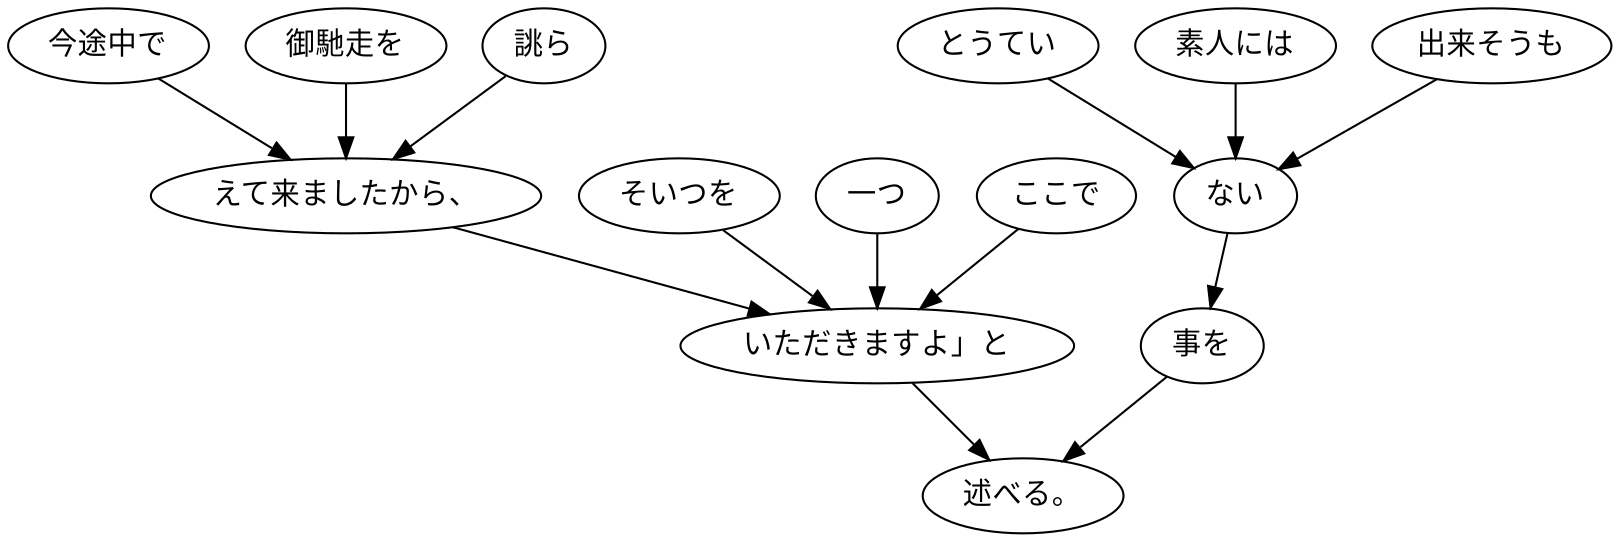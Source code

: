 digraph graph3452 {
	node0 [label="今途中で"];
	node1 [label="御馳走を"];
	node2 [label="誂ら"];
	node3 [label="えて来ましたから、"];
	node4 [label="そいつを"];
	node5 [label="一つ"];
	node6 [label="ここで"];
	node7 [label="いただきますよ」と"];
	node8 [label="とうてい"];
	node9 [label="素人には"];
	node10 [label="出来そうも"];
	node11 [label="ない"];
	node12 [label="事を"];
	node13 [label="述べる。"];
	node0 -> node3;
	node1 -> node3;
	node2 -> node3;
	node3 -> node7;
	node4 -> node7;
	node5 -> node7;
	node6 -> node7;
	node7 -> node13;
	node8 -> node11;
	node9 -> node11;
	node10 -> node11;
	node11 -> node12;
	node12 -> node13;
}
